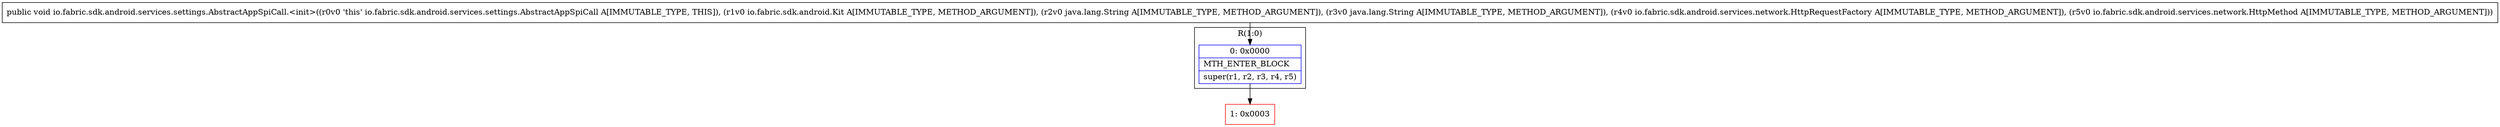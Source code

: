 digraph "CFG forio.fabric.sdk.android.services.settings.AbstractAppSpiCall.\<init\>(Lio\/fabric\/sdk\/android\/Kit;Ljava\/lang\/String;Ljava\/lang\/String;Lio\/fabric\/sdk\/android\/services\/network\/HttpRequestFactory;Lio\/fabric\/sdk\/android\/services\/network\/HttpMethod;)V" {
subgraph cluster_Region_156215300 {
label = "R(1:0)";
node [shape=record,color=blue];
Node_0 [shape=record,label="{0\:\ 0x0000|MTH_ENTER_BLOCK\l|super(r1, r2, r3, r4, r5)\l}"];
}
Node_1 [shape=record,color=red,label="{1\:\ 0x0003}"];
MethodNode[shape=record,label="{public void io.fabric.sdk.android.services.settings.AbstractAppSpiCall.\<init\>((r0v0 'this' io.fabric.sdk.android.services.settings.AbstractAppSpiCall A[IMMUTABLE_TYPE, THIS]), (r1v0 io.fabric.sdk.android.Kit A[IMMUTABLE_TYPE, METHOD_ARGUMENT]), (r2v0 java.lang.String A[IMMUTABLE_TYPE, METHOD_ARGUMENT]), (r3v0 java.lang.String A[IMMUTABLE_TYPE, METHOD_ARGUMENT]), (r4v0 io.fabric.sdk.android.services.network.HttpRequestFactory A[IMMUTABLE_TYPE, METHOD_ARGUMENT]), (r5v0 io.fabric.sdk.android.services.network.HttpMethod A[IMMUTABLE_TYPE, METHOD_ARGUMENT])) }"];
MethodNode -> Node_0;
Node_0 -> Node_1;
}

